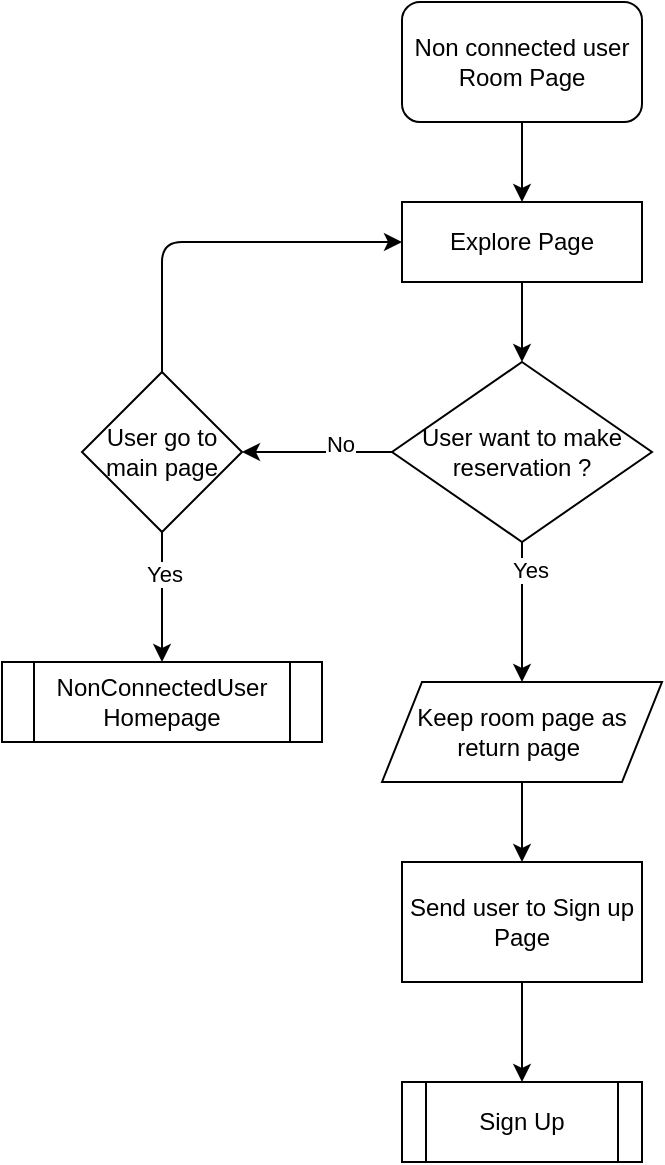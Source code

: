 <mxfile>
    <diagram id="o9CsFjIlKMf56WeOqmIz" name="Page-1">
        <mxGraphModel dx="976" dy="549" grid="1" gridSize="10" guides="1" tooltips="1" connect="1" arrows="1" fold="1" page="1" pageScale="1" pageWidth="850" pageHeight="1100" math="0" shadow="0">
            <root>
                <mxCell id="0"/>
                <mxCell id="1" parent="0"/>
                <mxCell id="42" value="" style="edgeStyle=none;html=1;" edge="1" parent="1" source="2" target="41">
                    <mxGeometry relative="1" as="geometry"/>
                </mxCell>
                <mxCell id="2" value="Non connected user Room Page" style="rounded=1;whiteSpace=wrap;html=1;" parent="1" vertex="1">
                    <mxGeometry x="320" y="50" width="120" height="60" as="geometry"/>
                </mxCell>
                <mxCell id="47" value="" style="edgeStyle=none;html=1;" edge="1" parent="1" source="41" target="43">
                    <mxGeometry relative="1" as="geometry"/>
                </mxCell>
                <mxCell id="41" value="Explore Page" style="rounded=0;whiteSpace=wrap;html=1;" vertex="1" parent="1">
                    <mxGeometry x="320" y="150" width="120" height="40" as="geometry"/>
                </mxCell>
                <mxCell id="46" value="" style="edgeStyle=none;html=1;" edge="1" parent="1" source="43" target="45">
                    <mxGeometry relative="1" as="geometry"/>
                </mxCell>
                <mxCell id="57" value="Yes" style="edgeLabel;html=1;align=center;verticalAlign=middle;resizable=0;points=[];" vertex="1" connectable="0" parent="46">
                    <mxGeometry x="-0.62" y="4" relative="1" as="geometry">
                        <mxPoint as="offset"/>
                    </mxGeometry>
                </mxCell>
                <mxCell id="48" style="edgeStyle=none;html=1;" edge="1" parent="1" source="43" target="49">
                    <mxGeometry relative="1" as="geometry">
                        <mxPoint x="200" y="275" as="targetPoint"/>
                    </mxGeometry>
                </mxCell>
                <mxCell id="53" value="No" style="edgeLabel;html=1;align=center;verticalAlign=middle;resizable=0;points=[];" vertex="1" connectable="0" parent="48">
                    <mxGeometry x="-0.296" y="-4" relative="1" as="geometry">
                        <mxPoint as="offset"/>
                    </mxGeometry>
                </mxCell>
                <mxCell id="43" value="User want to make reservation ?" style="rhombus;whiteSpace=wrap;html=1;" vertex="1" parent="1">
                    <mxGeometry x="315" y="230" width="130" height="90" as="geometry"/>
                </mxCell>
                <mxCell id="58" value="" style="edgeStyle=none;html=1;" edge="1" parent="1" source="45" target="56">
                    <mxGeometry relative="1" as="geometry"/>
                </mxCell>
                <mxCell id="45" value="Keep room page as return page&amp;nbsp;" style="shape=parallelogram;perimeter=parallelogramPerimeter;whiteSpace=wrap;html=1;fixedSize=1;" vertex="1" parent="1">
                    <mxGeometry x="310" y="390" width="140" height="50" as="geometry"/>
                </mxCell>
                <mxCell id="52" value="" style="edgeStyle=none;html=1;" edge="1" parent="1" source="49" target="50">
                    <mxGeometry relative="1" as="geometry"/>
                </mxCell>
                <mxCell id="54" value="Yes" style="edgeLabel;html=1;align=center;verticalAlign=middle;resizable=0;points=[];" vertex="1" connectable="0" parent="52">
                    <mxGeometry x="-0.347" y="1" relative="1" as="geometry">
                        <mxPoint as="offset"/>
                    </mxGeometry>
                </mxCell>
                <mxCell id="55" style="edgeStyle=none;html=1;entryX=0;entryY=0.5;entryDx=0;entryDy=0;exitX=0.5;exitY=0;exitDx=0;exitDy=0;" edge="1" parent="1" source="49" target="41">
                    <mxGeometry relative="1" as="geometry">
                        <Array as="points">
                            <mxPoint x="200" y="170"/>
                        </Array>
                    </mxGeometry>
                </mxCell>
                <mxCell id="49" value="User go to main page" style="rhombus;whiteSpace=wrap;html=1;" vertex="1" parent="1">
                    <mxGeometry x="160" y="235" width="80" height="80" as="geometry"/>
                </mxCell>
                <mxCell id="50" value="NonConnectedUser Homepage" style="shape=process;whiteSpace=wrap;html=1;backgroundOutline=1;" vertex="1" parent="1">
                    <mxGeometry x="120" y="380" width="160" height="40" as="geometry"/>
                </mxCell>
                <mxCell id="60" value="" style="edgeStyle=none;html=1;" edge="1" parent="1" source="56" target="59">
                    <mxGeometry relative="1" as="geometry"/>
                </mxCell>
                <mxCell id="56" value="Send user to Sign up Page" style="rounded=0;whiteSpace=wrap;html=1;" vertex="1" parent="1">
                    <mxGeometry x="320" y="480" width="120" height="60" as="geometry"/>
                </mxCell>
                <mxCell id="59" value="Sign Up" style="shape=process;whiteSpace=wrap;html=1;backgroundOutline=1;" vertex="1" parent="1">
                    <mxGeometry x="320" y="590" width="120" height="40" as="geometry"/>
                </mxCell>
            </root>
        </mxGraphModel>
    </diagram>
</mxfile>